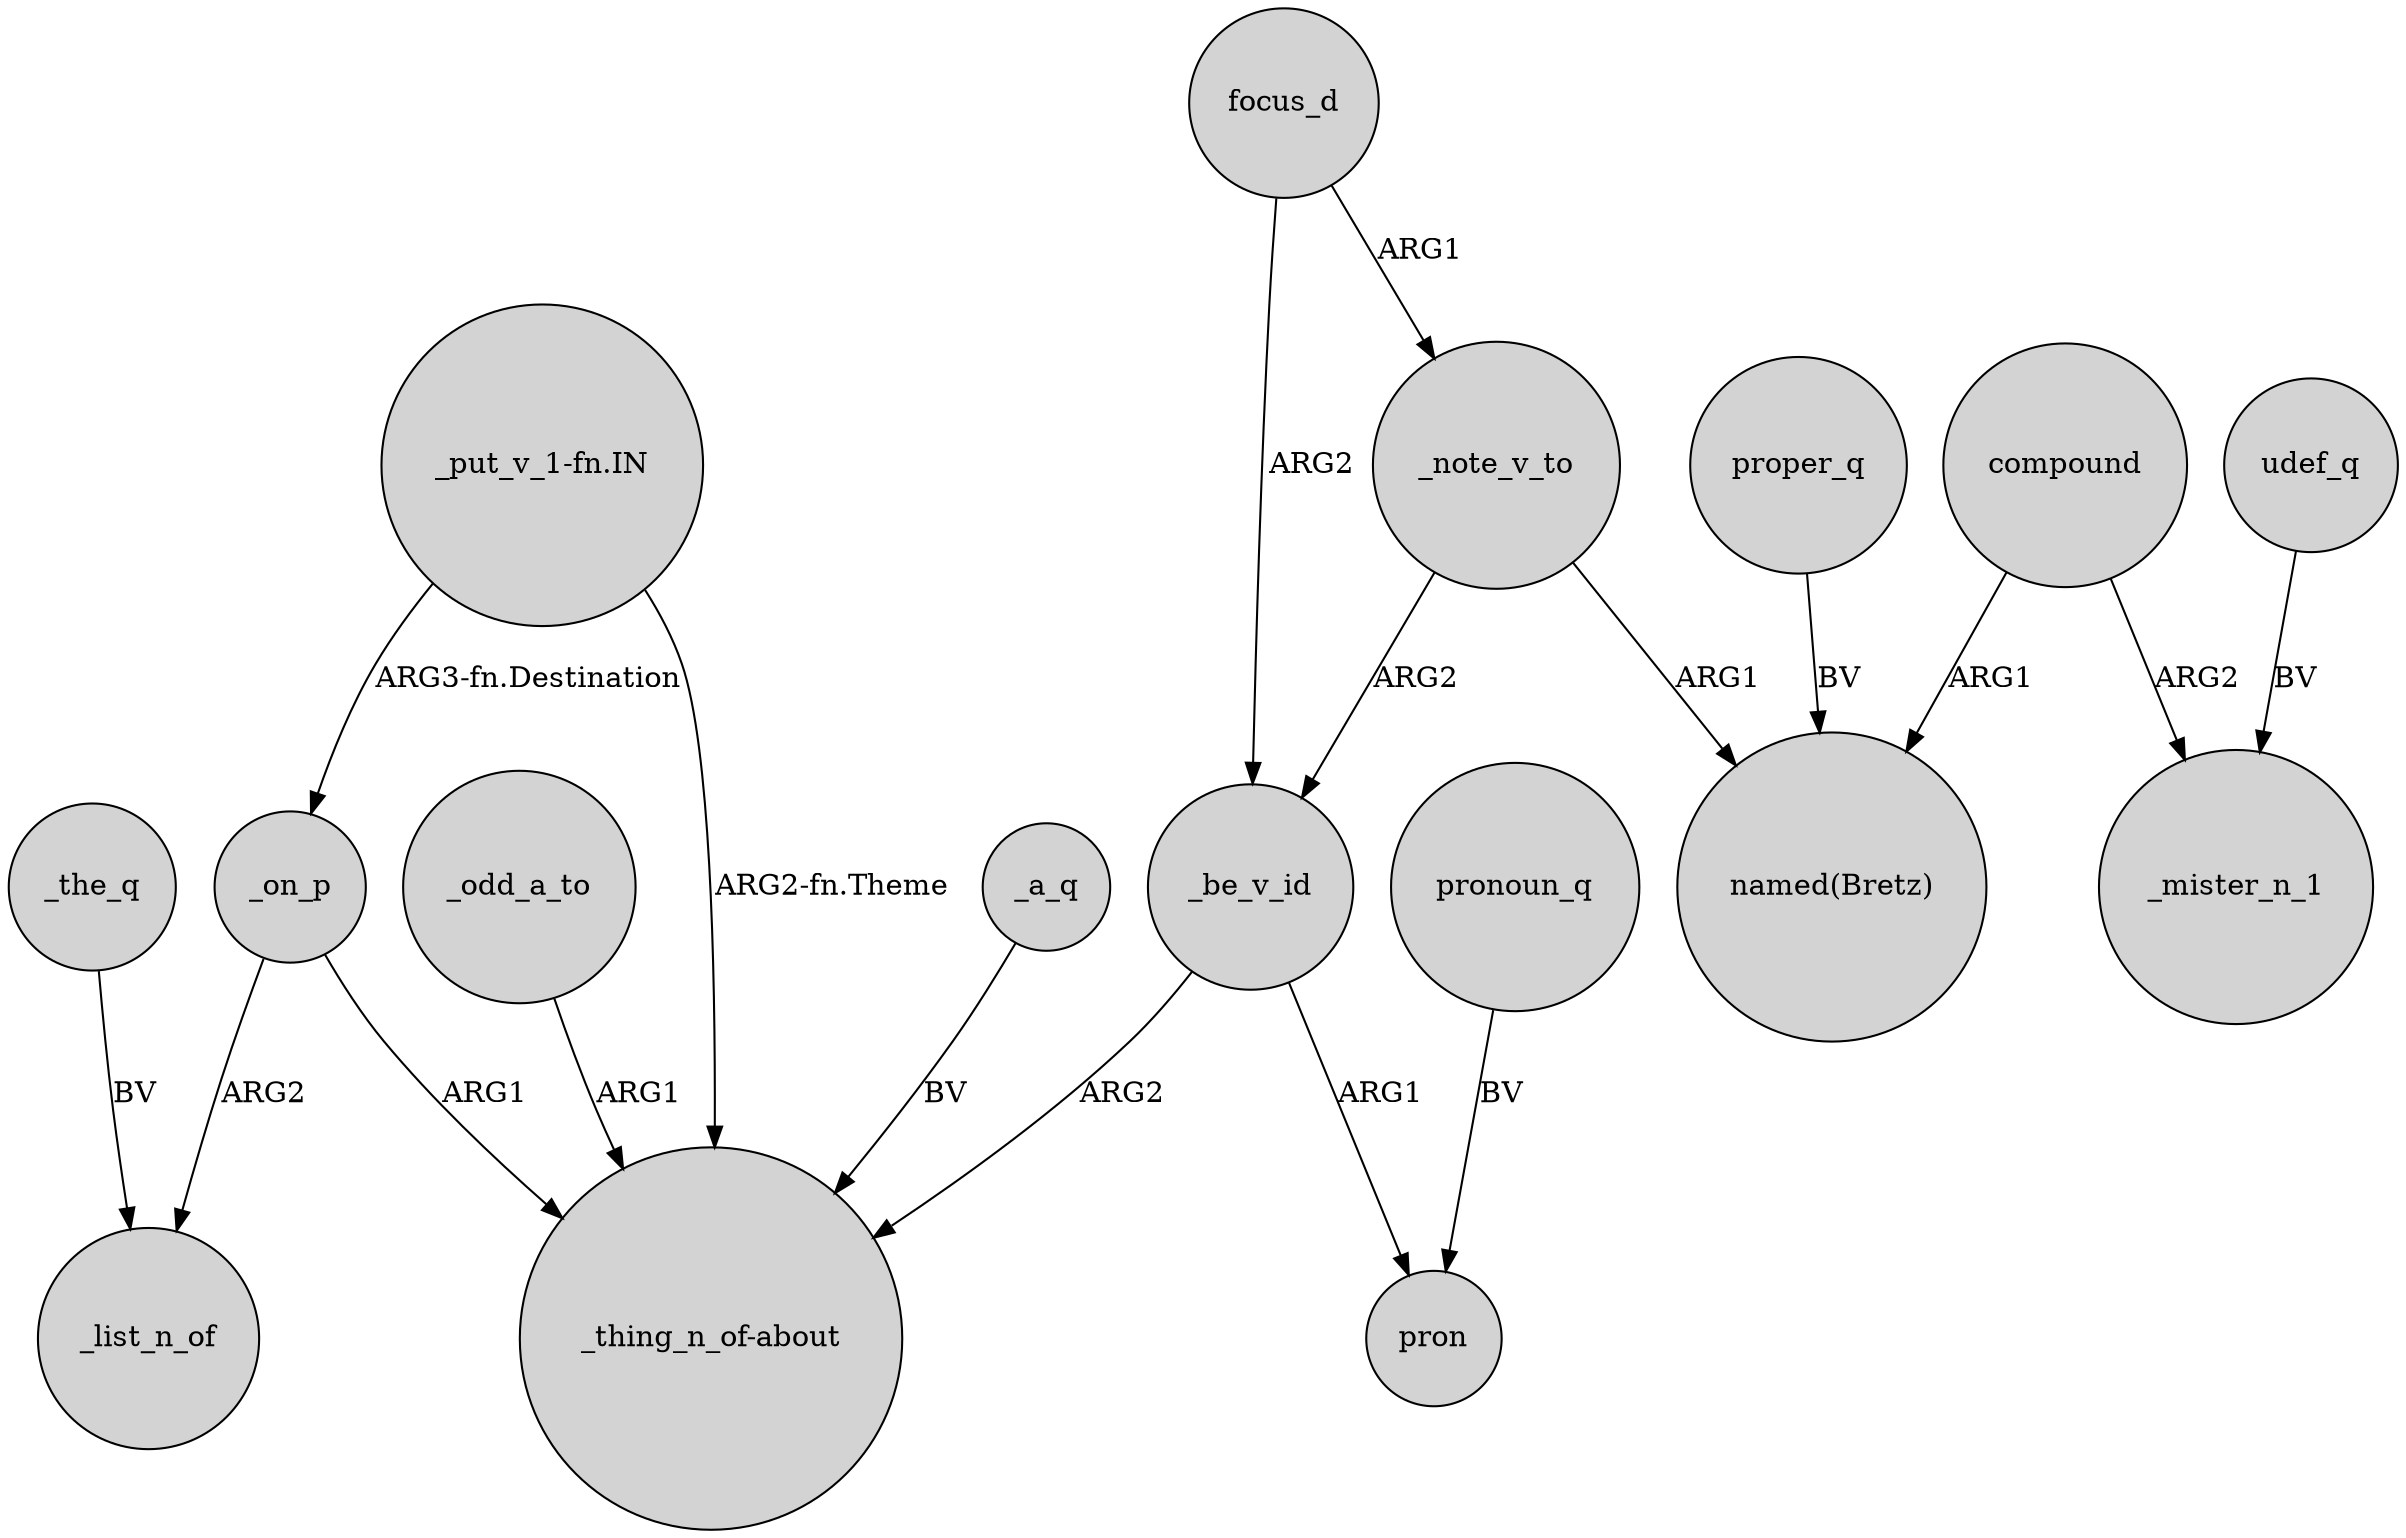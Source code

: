 digraph {
	node [shape=circle style=filled]
	focus_d -> _be_v_id [label=ARG2]
	_a_q -> "_thing_n_of-about" [label=BV]
	_the_q -> _list_n_of [label=BV]
	udef_q -> _mister_n_1 [label=BV]
	"_put_v_1-fn.IN" -> _on_p [label="ARG3-fn.Destination"]
	compound -> "named(Bretz)" [label=ARG1]
	_note_v_to -> _be_v_id [label=ARG2]
	compound -> _mister_n_1 [label=ARG2]
	_be_v_id -> "_thing_n_of-about" [label=ARG2]
	_on_p -> _list_n_of [label=ARG2]
	_be_v_id -> pron [label=ARG1]
	_note_v_to -> "named(Bretz)" [label=ARG1]
	_on_p -> "_thing_n_of-about" [label=ARG1]
	focus_d -> _note_v_to [label=ARG1]
	"_put_v_1-fn.IN" -> "_thing_n_of-about" [label="ARG2-fn.Theme"]
	_odd_a_to -> "_thing_n_of-about" [label=ARG1]
	proper_q -> "named(Bretz)" [label=BV]
	pronoun_q -> pron [label=BV]
}
